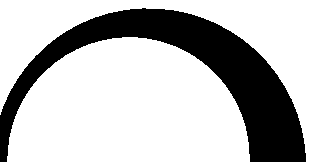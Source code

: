 beginfig(1);
z1 = (0, 0);
z2 = (50, 50);
z3 = (100, 0);
penpos1(5, 180);
penpos2(10, 90);
penpos3(20, 0);
penstroke z1e..z2e..z3e;
endfig;
end
